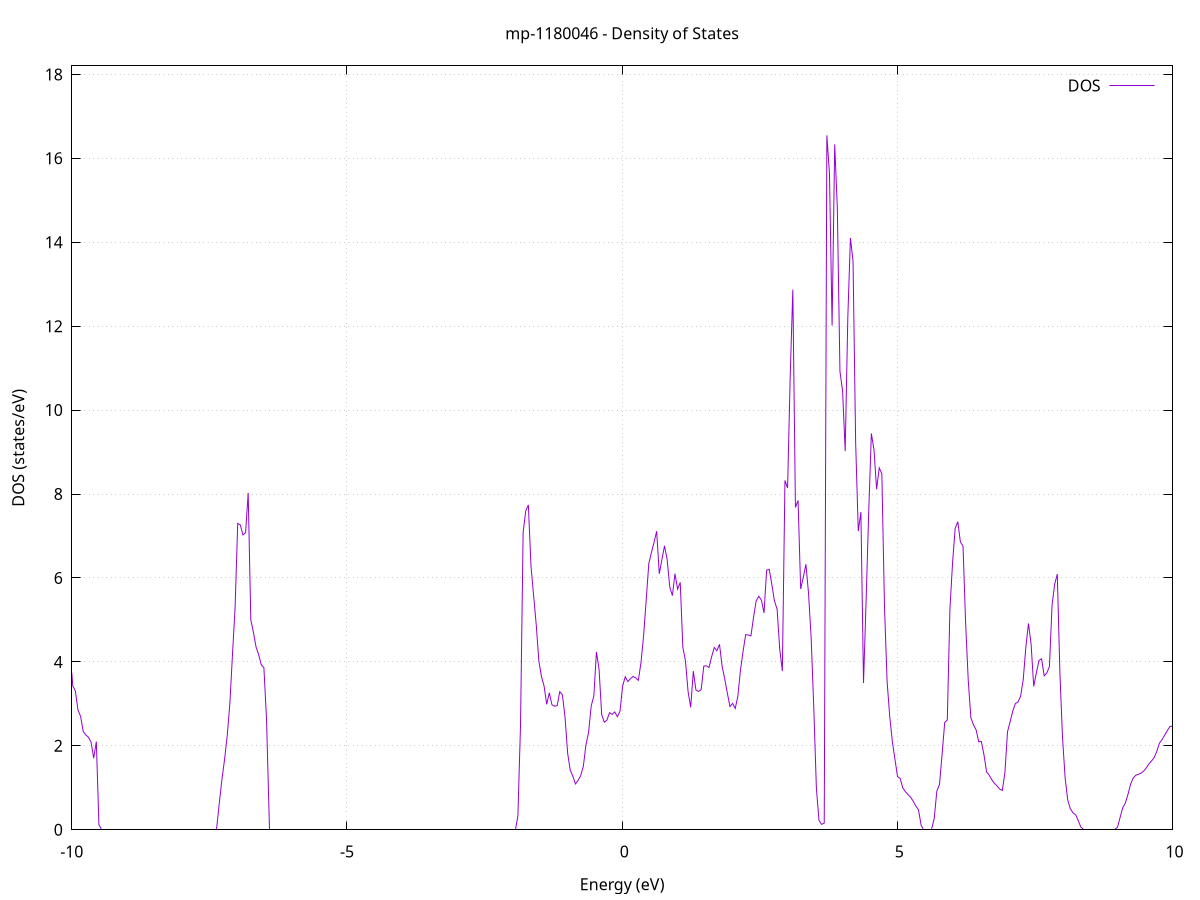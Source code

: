set title 'mp-1180046 - Density of States'
set xlabel 'Energy (eV)'
set ylabel 'DOS (states/eV)'
set grid
set xrange [-10:10]
set yrange [0:18.203]
set xzeroaxis lt -1
set terminal png size 800,600
set output 'mp-1180046_dos_gnuplot.png'
plot '-' using 1:2 with lines title 'DOS'
-63.031100 0.000000
-62.983500 0.000000
-62.935900 0.000000
-62.888400 0.000000
-62.840800 0.000000
-62.793200 0.000000
-62.745600 0.000000
-62.698000 0.000000
-62.650500 0.000000
-62.602900 0.000000
-62.555300 0.000000
-62.507700 0.000000
-62.460200 0.000000
-62.412600 0.000000
-62.365000 0.000000
-62.317400 0.000000
-62.269900 0.000000
-62.222300 0.000000
-62.174700 0.000000
-62.127100 0.000000
-62.079500 0.000000
-62.032000 0.000000
-61.984400 0.000000
-61.936800 0.000000
-61.889200 0.000000
-61.841700 0.000000
-61.794100 0.000000
-61.746500 0.000000
-61.698900 0.000000
-61.651400 0.000000
-61.603800 0.000000
-61.556200 0.000000
-61.508600 0.000000
-61.461000 0.000000
-61.413500 0.000000
-61.365900 0.000000
-61.318300 0.000000
-61.270700 0.000000
-61.223200 0.000000
-61.175600 0.000000
-61.128000 0.000000
-61.080400 0.000000
-61.032800 0.000000
-60.985300 0.000000
-60.937700 0.000000
-60.890100 0.000000
-60.842500 0.000000
-60.795000 0.000000
-60.747400 0.000000
-60.699800 0.000000
-60.652200 0.000000
-60.604700 0.000000
-60.557100 0.000000
-60.509500 0.000000
-60.461900 0.000000
-60.414300 0.000000
-60.366800 0.000000
-60.319200 0.000000
-60.271600 0.000000
-60.224000 0.000000
-60.176500 0.000000
-60.128900 0.000000
-60.081300 0.000000
-60.033700 0.000000
-59.986200 0.000000
-59.938600 0.000000
-59.891000 0.000000
-59.843400 0.000000
-59.795800 0.000000
-59.748300 0.000000
-59.700700 0.000000
-59.653100 0.000000
-59.605500 0.000000
-59.558000 0.000000
-59.510400 0.000000
-59.462800 0.000000
-59.415200 0.000000
-59.367600 0.000000
-59.320100 0.000000
-59.272500 0.000000
-59.224900 0.000000
-59.177300 0.000000
-59.129800 0.000000
-59.082200 0.000000
-59.034600 0.000000
-58.987000 0.000000
-58.939500 0.000000
-58.891900 0.000000
-58.844300 0.000000
-58.796700 0.000000
-58.749100 0.000000
-58.701600 0.000000
-58.654000 0.000000
-58.606400 0.000000
-58.558800 0.000000
-58.511300 0.000000
-58.463700 0.000000
-58.416100 0.000000
-58.368500 0.000000
-58.320900 0.000000
-58.273400 0.000000
-58.225800 0.000000
-58.178200 0.000000
-58.130600 0.000000
-58.083100 0.000000
-58.035500 0.000000
-57.987900 0.000000
-57.940300 0.000000
-57.892800 0.000000
-57.845200 0.000000
-57.797600 0.000000
-57.750000 0.000000
-57.702400 0.000000
-57.654900 0.000000
-57.607300 0.000000
-57.559700 0.000000
-57.512100 0.000000
-57.464600 0.000000
-57.417000 0.000000
-57.369400 0.000000
-57.321800 0.000000
-57.274300 0.000000
-57.226700 0.000000
-57.179100 0.000000
-57.131500 0.000000
-57.083900 0.000000
-57.036400 0.000000
-56.988800 0.000000
-56.941200 0.000000
-56.893600 0.000000
-56.846100 0.000000
-56.798500 0.000000
-56.750900 0.000000
-56.703300 0.000000
-56.655700 0.000000
-56.608200 0.000000
-56.560600 0.000000
-56.513000 0.000000
-56.465400 0.000000
-56.417900 0.000000
-56.370300 0.000000
-56.322700 0.000000
-56.275100 0.000000
-56.227600 0.000000
-56.180000 0.000000
-56.132400 0.000000
-56.084800 0.000000
-56.037200 0.000000
-55.989700 0.000000
-55.942100 0.000000
-55.894500 0.000000
-55.846900 0.000000
-55.799400 0.000000
-55.751800 0.000000
-55.704200 0.000000
-55.656600 0.000000
-55.609000 0.000000
-55.561500 0.000000
-55.513900 0.000000
-55.466300 0.000000
-55.418700 0.000000
-55.371200 0.000000
-55.323600 0.000000
-55.276000 0.000000
-55.228400 0.000000
-55.180900 0.000000
-55.133300 0.000000
-55.085700 0.000000
-55.038100 0.000000
-54.990500 0.000000
-54.943000 0.000000
-54.895400 0.000000
-54.847800 0.000000
-54.800200 0.000000
-54.752700 0.000000
-54.705100 0.000000
-54.657500 0.000000
-54.609900 0.000000
-54.562400 0.000000
-54.514800 0.000000
-54.467200 0.000000
-54.419600 0.000000
-54.372000 0.000000
-54.324500 0.000000
-54.276900 0.000000
-54.229300 0.000000
-54.181700 0.000000
-54.134200 0.000000
-54.086600 0.000000
-54.039000 0.000000
-53.991400 0.000000
-53.943800 0.000000
-53.896300 0.000000
-53.848700 0.000000
-53.801100 0.000000
-53.753500 0.000000
-53.706000 0.000000
-53.658400 0.000000
-53.610800 0.000000
-53.563200 0.000000
-53.515700 0.000000
-53.468100 0.000000
-53.420500 0.000000
-53.372900 0.000000
-53.325300 0.000000
-53.277800 0.000000
-53.230200 0.000000
-53.182600 0.000000
-53.135000 0.000000
-53.087500 0.000000
-53.039900 0.000000
-52.992300 0.000000
-52.944700 0.000000
-52.897200 0.000000
-52.849600 0.000000
-52.802000 0.000000
-52.754400 0.000000
-52.706800 0.000000
-52.659300 0.000000
-52.611700 0.000000
-52.564100 0.000000
-52.516500 0.000000
-52.469000 0.000000
-52.421400 0.000000
-52.373800 0.000000
-52.326200 0.000000
-52.278600 0.000000
-52.231100 0.000000
-52.183500 0.000000
-52.135900 0.000000
-52.088300 0.000000
-52.040800 0.000000
-51.993200 0.000000
-51.945600 0.000000
-51.898000 0.000000
-51.850500 0.000000
-51.802900 0.000000
-51.755300 0.000000
-51.707700 0.000000
-51.660100 0.000000
-51.612600 0.000000
-51.565000 0.000000
-51.517400 0.000000
-51.469800 0.000000
-51.422300 0.000000
-51.374700 0.000000
-51.327100 0.000000
-51.279500 0.000000
-51.231900 0.000000
-51.184400 0.000000
-51.136800 0.000000
-51.089200 0.000000
-51.041600 0.000000
-50.994100 0.000000
-50.946500 0.000000
-50.898900 0.000000
-50.851300 0.000000
-50.803800 0.000000
-50.756200 0.000000
-50.708600 0.000000
-50.661000 0.000000
-50.613400 0.000000
-50.565900 0.000000
-50.518300 0.000000
-50.470700 0.000000
-50.423100 0.000000
-50.375600 0.000000
-50.328000 0.000000
-50.280400 0.000000
-50.232800 0.000000
-50.185300 0.000000
-50.137700 0.000000
-50.090100 0.000000
-50.042500 0.000000
-49.994900 0.000000
-49.947400 0.000000
-49.899800 0.000000
-49.852200 0.000000
-49.804600 0.000000
-49.757100 0.000000
-49.709500 0.000000
-49.661900 0.000000
-49.614300 0.000000
-49.566700 0.000000
-49.519200 0.000000
-49.471600 0.000000
-49.424000 0.000000
-49.376400 0.000000
-49.328900 0.000000
-49.281300 0.000000
-49.233700 0.000000
-49.186100 0.000000
-49.138600 0.000000
-49.091000 0.000000
-49.043400 0.000000
-48.995800 0.000000
-48.948200 0.000000
-48.900700 0.000000
-48.853100 0.000000
-48.805500 0.000000
-48.757900 0.000000
-48.710400 0.000000
-48.662800 0.000000
-48.615200 0.000000
-48.567600 0.000000
-48.520100 0.000000
-48.472500 0.000000
-48.424900 0.000000
-48.377300 0.000000
-48.329700 0.000000
-48.282200 0.000000
-48.234600 0.000000
-48.187000 0.000000
-48.139400 0.000000
-48.091900 0.000000
-48.044300 0.000000
-47.996700 0.000000
-47.949100 0.000000
-47.901500 0.000000
-47.854000 0.000000
-47.806400 0.000000
-47.758800 0.000000
-47.711200 0.000000
-47.663700 0.000000
-47.616100 0.000000
-47.568500 0.000000
-47.520900 0.000000
-47.473400 0.000000
-47.425800 0.000000
-47.378200 0.000000
-47.330600 0.000000
-47.283000 0.000000
-47.235500 0.000000
-47.187900 0.000000
-47.140300 0.000000
-47.092700 0.000000
-47.045200 0.000000
-46.997600 0.000000
-46.950000 0.000000
-46.902400 0.000000
-46.854800 0.000000
-46.807300 0.000000
-46.759700 0.000000
-46.712100 0.000000
-46.664500 0.000000
-46.617000 0.000000
-46.569400 0.000000
-46.521800 0.000000
-46.474200 0.000000
-46.426700 0.000000
-46.379100 0.000000
-46.331500 0.000000
-46.283900 0.000000
-46.236300 0.000000
-46.188800 0.000000
-46.141200 0.000000
-46.093600 0.000000
-46.046000 0.000000
-45.998500 0.000000
-45.950900 0.000000
-45.903300 0.000000
-45.855700 0.000000
-45.808200 0.000000
-45.760600 0.000000
-45.713000 0.000000
-45.665400 0.000000
-45.617800 0.000000
-45.570300 0.000000
-45.522700 0.000000
-45.475100 0.000000
-45.427500 0.000000
-45.380000 0.000000
-45.332400 0.000000
-45.284800 0.000000
-45.237200 0.000000
-45.189600 0.000000
-45.142100 0.000000
-45.094500 0.000000
-45.046900 0.000000
-44.999300 0.000000
-44.951800 0.000000
-44.904200 0.000000
-44.856600 0.000000
-44.809000 0.000000
-44.761500 0.000000
-44.713900 0.000000
-44.666300 0.000000
-44.618700 0.000000
-44.571100 0.000000
-44.523600 0.000000
-44.476000 0.000000
-44.428400 0.000000
-44.380800 0.000000
-44.333300 0.000000
-44.285700 0.000000
-44.238100 0.000000
-44.190500 0.000000
-44.143000 0.000000
-44.095400 0.000000
-44.047800 0.000000
-44.000200 0.000000
-43.952600 0.000000
-43.905100 0.000000
-43.857500 0.000000
-43.809900 0.000000
-43.762300 0.000000
-43.714800 0.000000
-43.667200 0.000000
-43.619600 0.000000
-43.572000 0.000000
-43.524400 0.000000
-43.476900 0.000000
-43.429300 0.000000
-43.381700 0.000000
-43.334100 0.000000
-43.286600 0.000000
-43.239000 0.000000
-43.191400 0.000000
-43.143800 0.000000
-43.096300 0.000000
-43.048700 0.000000
-43.001100 0.000000
-42.953500 0.000000
-42.905900 0.000000
-42.858400 0.000000
-42.810800 0.000000
-42.763200 0.000000
-42.715600 0.000000
-42.668100 0.000000
-42.620500 0.000000
-42.572900 0.000000
-42.525300 0.000000
-42.477700 0.000000
-42.430200 0.000000
-42.382600 0.000000
-42.335000 0.000000
-42.287400 0.000000
-42.239900 0.000000
-42.192300 0.000000
-42.144700 0.000000
-42.097100 0.000000
-42.049600 0.000000
-42.002000 0.000000
-41.954400 0.000000
-41.906800 0.000000
-41.859200 0.000000
-41.811700 0.000000
-41.764100 0.000000
-41.716500 0.000000
-41.668900 0.000000
-41.621400 0.000000
-41.573800 0.000000
-41.526200 0.000000
-41.478600 0.000000
-41.431100 0.000000
-41.383500 0.000000
-41.335900 0.000000
-41.288300 0.000000
-41.240700 0.000000
-41.193200 0.000000
-41.145600 0.000000
-41.098000 0.000000
-41.050400 0.000000
-41.002900 0.000000
-40.955300 0.000000
-40.907700 0.000000
-40.860100 0.000000
-40.812500 0.000000
-40.765000 0.000000
-40.717400 0.000000
-40.669800 0.000000
-40.622200 0.000000
-40.574700 0.000000
-40.527100 0.000000
-40.479500 0.000000
-40.431900 0.000000
-40.384400 0.000000
-40.336800 0.000000
-40.289200 0.000000
-40.241600 0.000000
-40.194000 0.000000
-40.146500 0.000000
-40.098900 0.000000
-40.051300 0.000000
-40.003700 0.000000
-39.956200 0.000000
-39.908600 0.000000
-39.861000 0.000000
-39.813400 0.000000
-39.765900 0.000000
-39.718300 0.000000
-39.670700 0.000000
-39.623100 0.000000
-39.575500 0.000000
-39.528000 0.000000
-39.480400 0.000000
-39.432800 0.000000
-39.385200 0.000000
-39.337700 0.000000
-39.290100 0.000000
-39.242500 0.000000
-39.194900 0.000000
-39.147300 0.000000
-39.099800 0.000000
-39.052200 0.000000
-39.004600 0.000000
-38.957000 0.000000
-38.909500 0.000000
-38.861900 0.000000
-38.814300 0.000000
-38.766700 0.000000
-38.719200 0.000000
-38.671600 0.000000
-38.624000 0.000000
-38.576400 0.000000
-38.528800 0.000000
-38.481300 0.000000
-38.433700 0.000000
-38.386100 0.000000
-38.338500 0.000000
-38.291000 0.000000
-38.243400 0.000000
-38.195800 0.000000
-38.148200 0.000000
-38.100600 0.000000
-38.053100 0.000000
-38.005500 0.000000
-37.957900 0.000000
-37.910300 0.000000
-37.862800 0.000000
-37.815200 0.000000
-37.767600 0.000000
-37.720000 0.000000
-37.672500 0.000000
-37.624900 0.000000
-37.577300 0.000000
-37.529700 0.000000
-37.482100 0.000000
-37.434600 0.000000
-37.387000 0.000000
-37.339400 0.000000
-37.291800 0.000000
-37.244300 0.000000
-37.196700 0.000000
-37.149100 0.000000
-37.101500 0.000000
-37.054000 0.000000
-37.006400 0.000000
-36.958800 0.000000
-36.911200 0.000000
-36.863600 0.000000
-36.816100 0.000000
-36.768500 0.000000
-36.720900 0.000000
-36.673300 0.000000
-36.625800 0.000000
-36.578200 0.000000
-36.530600 0.000000
-36.483000 0.000000
-36.435400 0.000000
-36.387900 0.000000
-36.340300 0.000000
-36.292700 0.000000
-36.245100 0.000000
-36.197600 0.000000
-36.150000 0.000000
-36.102400 0.000000
-36.054800 0.000000
-36.007300 0.000000
-35.959700 0.000000
-35.912100 0.000000
-35.864500 0.000000
-35.816900 0.000000
-35.769400 0.000000
-35.721800 0.000000
-35.674200 0.000000
-35.626600 0.000000
-35.579100 0.000000
-35.531500 0.000000
-35.483900 0.000000
-35.436300 0.000000
-35.388700 0.000000
-35.341200 0.000000
-35.293600 0.000000
-35.246000 0.000000
-35.198400 0.000000
-35.150900 0.000000
-35.103300 0.000000
-35.055700 0.000000
-35.008100 0.000000
-34.960600 0.000000
-34.913000 0.000000
-34.865400 0.000000
-34.817800 0.000000
-34.770200 0.000000
-34.722700 0.000000
-34.675100 0.000000
-34.627500 0.000000
-34.579900 0.000000
-34.532400 0.000000
-34.484800 0.000000
-34.437200 0.000000
-34.389600 0.000000
-34.342100 0.000000
-34.294500 0.000000
-34.246900 0.000000
-34.199300 0.000000
-34.151700 0.000000
-34.104200 0.000000
-34.056600 0.000000
-34.009000 0.000000
-33.961400 0.000000
-33.913900 0.000000
-33.866300 0.000000
-33.818700 0.000000
-33.771100 0.000000
-33.723500 0.000000
-33.676000 0.000000
-33.628400 0.000000
-33.580800 0.000000
-33.533200 0.000000
-33.485700 0.000000
-33.438100 0.000000
-33.390500 0.000000
-33.342900 0.000000
-33.295400 0.000000
-33.247800 0.000000
-33.200200 0.000000
-33.152600 0.000000
-33.105000 0.000000
-33.057500 0.000000
-33.009900 0.000000
-32.962300 0.000000
-32.914700 0.000000
-32.867200 0.000000
-32.819600 0.000000
-32.772000 0.000000
-32.724400 0.000000
-32.676900 0.000000
-32.629300 0.000000
-32.581700 0.000000
-32.534100 0.000000
-32.486500 0.000000
-32.439000 0.000000
-32.391400 0.000000
-32.343800 0.000000
-32.296200 0.000000
-32.248700 0.000000
-32.201100 0.000000
-32.153500 0.000000
-32.105900 0.000000
-32.058300 0.000000
-32.010800 0.000000
-31.963200 0.000000
-31.915600 0.000000
-31.868000 0.000000
-31.820500 0.000000
-31.772900 0.000000
-31.725300 0.000000
-31.677700 0.000000
-31.630200 0.000000
-31.582600 0.000000
-31.535000 0.000000
-31.487400 0.000000
-31.439800 0.000000
-31.392300 0.000000
-31.344700 0.000000
-31.297100 0.000000
-31.249500 0.000000
-31.202000 0.000000
-31.154400 0.000000
-31.106800 0.000000
-31.059200 0.000000
-31.011600 0.000000
-30.964100 0.000000
-30.916500 0.000000
-30.868900 0.000000
-30.821300 0.000000
-30.773800 0.000000
-30.726200 0.000000
-30.678600 0.000000
-30.631000 0.000000
-30.583500 0.000000
-30.535900 0.000000
-30.488300 0.000000
-30.440700 0.000000
-30.393100 0.000000
-30.345600 0.000000
-30.298000 0.000000
-30.250400 0.000000
-30.202800 0.000000
-30.155300 0.000000
-30.107700 0.000000
-30.060100 0.000000
-30.012500 0.000000
-29.965000 0.000000
-29.917400 0.000000
-29.869800 0.000000
-29.822200 0.000000
-29.774600 0.000000
-29.727100 0.000000
-29.679500 0.000000
-29.631900 0.000000
-29.584300 0.000000
-29.536800 0.000000
-29.489200 0.000000
-29.441600 0.000000
-29.394000 0.000000
-29.346400 0.000000
-29.298900 0.000000
-29.251300 0.000000
-29.203700 0.000000
-29.156100 0.000000
-29.108600 0.000000
-29.061000 0.000000
-29.013400 0.000000
-28.965800 0.000000
-28.918300 0.000000
-28.870700 0.000000
-28.823100 0.000000
-28.775500 0.000000
-28.727900 0.000000
-28.680400 0.000000
-28.632800 0.000000
-28.585200 0.000000
-28.537600 0.000000
-28.490100 0.000000
-28.442500 0.000000
-28.394900 0.000000
-28.347300 0.000000
-28.299800 0.000000
-28.252200 0.000000
-28.204600 0.000000
-28.157000 0.000000
-28.109400 0.000000
-28.061900 0.000000
-28.014300 0.000000
-27.966700 0.000000
-27.919100 0.000000
-27.871600 0.000000
-27.824000 0.000000
-27.776400 0.000000
-27.728800 0.000000
-27.681200 0.000000
-27.633700 0.000000
-27.586100 0.000000
-27.538500 0.000000
-27.490900 0.000000
-27.443400 0.000000
-27.395800 0.000000
-27.348200 0.000000
-27.300600 0.000000
-27.253100 0.000000
-27.205500 0.000000
-27.157900 0.000000
-27.110300 0.000000
-27.062700 0.000000
-27.015200 0.000000
-26.967600 0.000000
-26.920000 0.000000
-26.872400 0.000000
-26.824900 0.000000
-26.777300 0.000000
-26.729700 0.000000
-26.682100 0.000000
-26.634500 0.000000
-26.587000 0.000000
-26.539400 0.000000
-26.491800 0.000000
-26.444200 0.000000
-26.396700 0.000000
-26.349100 0.000000
-26.301500 0.000000
-26.253900 0.000000
-26.206400 0.000000
-26.158800 0.000000
-26.111200 0.000000
-26.063600 0.000000
-26.016000 0.000000
-25.968500 0.000000
-25.920900 0.000000
-25.873300 0.000000
-25.825700 0.000000
-25.778200 0.000000
-25.730600 0.000000
-25.683000 0.000000
-25.635400 0.000000
-25.587900 0.000000
-25.540300 0.000000
-25.492700 0.000000
-25.445100 0.000000
-25.397500 0.000000
-25.350000 0.000000
-25.302400 0.000000
-25.254800 0.000000
-25.207200 0.000000
-25.159700 0.000000
-25.112100 0.000000
-25.064500 0.000000
-25.016900 0.000000
-24.969300 0.000000
-24.921800 0.000000
-24.874200 0.000000
-24.826600 0.000000
-24.779000 0.000000
-24.731500 0.000000
-24.683900 0.000000
-24.636300 0.000000
-24.588700 0.000000
-24.541200 0.000000
-24.493600 0.000000
-24.446000 0.000000
-24.398400 0.000000
-24.350800 0.000000
-24.303300 0.000000
-24.255700 0.000000
-24.208100 0.000000
-24.160500 0.000000
-24.113000 0.000000
-24.065400 0.000000
-24.017800 0.000000
-23.970200 0.000000
-23.922700 0.000000
-23.875100 0.000000
-23.827500 0.000000
-23.779900 0.000000
-23.732300 0.000000
-23.684800 0.000000
-23.637200 0.000000
-23.589600 0.000000
-23.542000 0.000000
-23.494500 0.000000
-23.446900 0.000000
-23.399300 0.000000
-23.351700 0.000000
-23.304100 0.000000
-23.256600 0.000000
-23.209000 0.000000
-23.161400 0.000000
-23.113800 0.000000
-23.066300 0.000000
-23.018700 0.000000
-22.971100 0.000000
-22.923500 0.000000
-22.876000 0.000000
-22.828400 0.000000
-22.780800 0.000000
-22.733200 0.000000
-22.685600 0.000000
-22.638100 0.000000
-22.590500 0.000000
-22.542900 0.000000
-22.495300 0.000000
-22.447800 0.000000
-22.400200 0.000000
-22.352600 0.000000
-22.305000 0.000000
-22.257400 0.000000
-22.209900 0.000000
-22.162300 0.000000
-22.114700 0.000000
-22.067100 0.000000
-22.019600 0.000000
-21.972000 0.000000
-21.924400 0.000000
-21.876800 0.000000
-21.829300 0.000000
-21.781700 0.000000
-21.734100 0.000000
-21.686500 0.000000
-21.638900 0.000000
-21.591400 0.000000
-21.543800 0.000000
-21.496200 0.000000
-21.448600 0.000000
-21.401100 0.000000
-21.353500 0.000000
-21.305900 0.000000
-21.258300 0.000000
-21.210800 0.000000
-21.163200 0.000000
-21.115600 0.000000
-21.068000 0.000000
-21.020400 0.000000
-20.972900 0.000000
-20.925300 0.000000
-20.877700 0.000000
-20.830100 0.000000
-20.782600 0.000000
-20.735000 0.000000
-20.687400 0.000000
-20.639800 0.000000
-20.592200 0.000000
-20.544700 0.000000
-20.497100 0.000000
-20.449500 0.000000
-20.401900 0.000000
-20.354400 0.000000
-20.306800 0.000000
-20.259200 0.000000
-20.211600 0.000000
-20.164100 0.000000
-20.116500 0.000000
-20.068900 0.000000
-20.021300 0.000000
-19.973700 0.000000
-19.926200 0.000000
-19.878600 0.000000
-19.831000 0.000000
-19.783400 0.000000
-19.735900 0.000000
-19.688300 0.000000
-19.640700 0.000000
-19.593100 0.000000
-19.545600 0.000000
-19.498000 0.000000
-19.450400 0.000000
-19.402800 0.000000
-19.355200 0.000000
-19.307700 0.000000
-19.260100 0.000000
-19.212500 0.000000
-19.164900 0.000000
-19.117400 0.000000
-19.069800 0.000000
-19.022200 0.000000
-18.974600 0.000000
-18.927000 0.000000
-18.879500 0.000000
-18.831900 0.000000
-18.784300 0.000000
-18.736700 0.000000
-18.689200 0.000000
-18.641600 0.000000
-18.594000 0.000000
-18.546400 0.000000
-18.498900 0.000000
-18.451300 0.000000
-18.403700 0.000000
-18.356100 0.000000
-18.308500 0.000000
-18.261000 0.000000
-18.213400 0.000000
-18.165800 0.000000
-18.118200 0.000000
-18.070700 0.000000
-18.023100 0.000000
-17.975500 0.000000
-17.927900 0.000000
-17.880300 0.000000
-17.832800 0.000000
-17.785200 0.000000
-17.737600 0.000000
-17.690000 0.000000
-17.642500 0.000000
-17.594900 0.000000
-17.547300 0.000000
-17.499700 0.000000
-17.452200 0.000000
-17.404600 0.000000
-17.357000 0.000000
-17.309400 0.000000
-17.261800 0.000000
-17.214300 0.000000
-17.166700 0.000000
-17.119100 0.000000
-17.071500 0.000000
-17.024000 0.000000
-16.976400 0.000000
-16.928800 0.000000
-16.881200 0.000000
-16.833700 0.000000
-16.786100 0.000000
-16.738500 0.000000
-16.690900 0.000000
-16.643300 0.000000
-16.595800 0.000000
-16.548200 0.000000
-16.500600 0.000000
-16.453000 0.000000
-16.405500 0.000000
-16.357900 0.000000
-16.310300 0.000000
-16.262700 0.000000
-16.215100 0.000000
-16.167600 0.000000
-16.120000 0.000000
-16.072400 0.000000
-16.024800 0.000000
-15.977300 0.000000
-15.929700 0.000000
-15.882100 0.000000
-15.834500 0.000000
-15.787000 0.000000
-15.739400 0.000000
-15.691800 0.000000
-15.644200 0.000000
-15.596600 0.000000
-15.549100 0.000000
-15.501500 0.000000
-15.453900 0.000000
-15.406300 0.000000
-15.358800 0.000000
-15.311200 0.000000
-15.263600 0.000000
-15.216000 0.000000
-15.168400 0.000000
-15.120900 0.000000
-15.073300 0.000000
-15.025700 0.000000
-14.978100 0.000000
-14.930600 0.000000
-14.883000 0.000000
-14.835400 0.000000
-14.787800 0.000000
-14.740300 0.000000
-14.692700 0.000000
-14.645100 0.000000
-14.597500 0.000000
-14.549900 0.000000
-14.502400 0.000000
-14.454800 0.000000
-14.407200 0.000000
-14.359600 0.000000
-14.312100 0.000000
-14.264500 0.000000
-14.216900 0.000000
-14.169300 0.000000
-14.121800 0.000000
-14.074200 0.000000
-14.026600 0.000000
-13.979000 0.000000
-13.931400 0.000000
-13.883900 0.000000
-13.836300 0.000000
-13.788700 0.000000
-13.741100 0.000000
-13.693600 0.000000
-13.646000 0.000000
-13.598400 0.000000
-13.550800 0.000000
-13.503200 0.000000
-13.455700 0.000000
-13.408100 0.000000
-13.360500 0.000000
-13.312900 0.000000
-13.265400 0.000000
-13.217800 0.000000
-13.170200 0.000000
-13.122600 0.000000
-13.075100 0.000000
-13.027500 0.000000
-12.979900 0.000000
-12.932300 0.000000
-12.884700 0.000000
-12.837200 0.000000
-12.789600 0.000000
-12.742000 0.000000
-12.694400 0.000000
-12.646900 0.000000
-12.599300 0.000000
-12.551700 0.000000
-12.504100 0.000000
-12.456600 0.000000
-12.409000 0.000000
-12.361400 0.000000
-12.313800 0.000000
-12.266200 0.000000
-12.218700 0.000000
-12.171100 0.000000
-12.123500 0.000000
-12.075900 0.000000
-12.028400 0.000000
-11.980800 0.000000
-11.933200 0.000000
-11.885600 0.000000
-11.838000 0.000000
-11.790500 0.000000
-11.742900 0.000000
-11.695300 0.000000
-11.647700 0.000000
-11.600200 0.000000
-11.552600 0.000000
-11.505000 0.000000
-11.457400 0.000000
-11.409900 0.000000
-11.362300 0.000000
-11.314700 0.000000
-11.267100 0.000000
-11.219500 0.000000
-11.172000 0.000000
-11.124400 0.000100
-11.076800 0.445100
-11.029200 0.666600
-10.981700 0.906700
-10.934100 1.149500
-10.886500 1.358500
-10.838900 1.660100
-10.791300 2.129800
-10.743800 2.119400
-10.696200 2.209200
-10.648600 2.201300
-10.601000 2.287400
-10.553500 2.383800
-10.505900 2.665500
-10.458300 2.834000
-10.410700 3.054800
-10.363200 3.108500
-10.315600 3.014600
-10.268000 2.488500
-10.220400 2.613800
-10.172800 3.101000
-10.125300 4.058100
-10.077700 6.861900
-10.030100 4.278700
-9.982500 3.432200
-9.935000 3.304800
-9.887400 2.852900
-9.839800 2.701800
-9.792200 2.341400
-9.744700 2.257600
-9.697100 2.206000
-9.649500 2.086700
-9.601900 1.706600
-9.554300 2.101600
-9.506800 0.120000
-9.459200 0.000000
-9.411600 0.000000
-9.364000 0.000000
-9.316500 0.000000
-9.268900 0.000000
-9.221300 0.000000
-9.173700 0.000000
-9.126100 0.000000
-9.078600 0.000000
-9.031000 0.000000
-8.983400 0.000000
-8.935800 0.000000
-8.888300 0.000000
-8.840700 0.000000
-8.793100 0.000000
-8.745500 0.000000
-8.698000 0.000000
-8.650400 0.000000
-8.602800 0.000000
-8.555200 0.000000
-8.507600 0.000000
-8.460100 0.000000
-8.412500 0.000000
-8.364900 0.000000
-8.317300 0.000000
-8.269800 0.000000
-8.222200 0.000000
-8.174600 0.000000
-8.127000 0.000000
-8.079500 0.000000
-8.031900 0.000000
-7.984300 0.000000
-7.936700 0.000000
-7.889100 0.000000
-7.841600 0.000000
-7.794000 0.000000
-7.746400 0.000000
-7.698800 0.000000
-7.651300 0.000000
-7.603700 0.000000
-7.556100 0.000000
-7.508500 0.000000
-7.460900 0.000000
-7.413400 0.000000
-7.365800 0.000000
-7.318200 0.658000
-7.270600 1.213900
-7.223100 1.684300
-7.175500 2.242100
-7.127900 3.008100
-7.080300 4.175600
-7.032800 5.292200
-6.985200 7.300700
-6.937600 7.263200
-6.890000 7.026600
-6.842400 7.077900
-6.794900 8.026500
-6.747300 5.000400
-6.699700 4.704000
-6.652100 4.356500
-6.604600 4.174000
-6.557000 3.929500
-6.509400 3.863700
-6.461800 2.636200
-6.414200 0.000000
-6.366700 0.000000
-6.319100 0.000000
-6.271500 0.000000
-6.223900 0.000000
-6.176400 0.000000
-6.128800 0.000000
-6.081200 0.000000
-6.033600 0.000000
-5.986100 0.000000
-5.938500 0.000000
-5.890900 0.000000
-5.843300 0.000000
-5.795700 0.000000
-5.748200 0.000000
-5.700600 0.000000
-5.653000 0.000000
-5.605400 0.000000
-5.557900 0.000000
-5.510300 0.000000
-5.462700 0.000000
-5.415100 0.000000
-5.367600 0.000000
-5.320000 0.000000
-5.272400 0.000000
-5.224800 0.000000
-5.177200 0.000000
-5.129700 0.000000
-5.082100 0.000000
-5.034500 0.000000
-4.986900 0.000000
-4.939400 0.000000
-4.891800 0.000000
-4.844200 0.000000
-4.796600 0.000000
-4.749000 0.000000
-4.701500 0.000000
-4.653900 0.000000
-4.606300 0.000000
-4.558700 0.000000
-4.511200 0.000000
-4.463600 0.000000
-4.416000 0.000000
-4.368400 0.000000
-4.320900 0.000000
-4.273300 0.000000
-4.225700 0.000000
-4.178100 0.000000
-4.130500 0.000000
-4.083000 0.000000
-4.035400 0.000000
-3.987800 0.000000
-3.940200 0.000000
-3.892700 0.000000
-3.845100 0.000000
-3.797500 0.000000
-3.749900 0.000000
-3.702400 0.000000
-3.654800 0.000000
-3.607200 0.000000
-3.559600 0.000000
-3.512000 0.000000
-3.464500 0.000000
-3.416900 0.000000
-3.369300 0.000000
-3.321700 0.000000
-3.274200 0.000000
-3.226600 0.000000
-3.179000 0.000000
-3.131400 0.000000
-3.083800 0.000000
-3.036300 0.000000
-2.988700 0.000000
-2.941100 0.000000
-2.893500 0.000000
-2.846000 0.000000
-2.798400 0.000000
-2.750800 0.000000
-2.703200 0.000000
-2.655700 0.000000
-2.608100 0.000000
-2.560500 0.000000
-2.512900 0.000000
-2.465300 0.000000
-2.417800 0.000000
-2.370200 0.000000
-2.322600 0.000000
-2.275000 0.000000
-2.227500 0.000000
-2.179900 0.000000
-2.132300 0.000000
-2.084700 0.000000
-2.037100 0.000000
-1.989600 0.000000
-1.942000 0.000000
-1.894400 0.327800
-1.846800 2.481100
-1.799300 7.086500
-1.751700 7.596200
-1.704100 7.740300
-1.656500 6.288500
-1.609000 5.587300
-1.561400 4.892100
-1.513800 4.030600
-1.466200 3.650200
-1.418600 3.427500
-1.371100 2.990800
-1.323500 3.264800
-1.275900 2.978600
-1.228300 2.946400
-1.180800 2.955900
-1.133200 3.292800
-1.085600 3.216900
-1.038000 2.687200
-0.990500 1.827900
-0.942900 1.416500
-0.895300 1.274200
-0.847700 1.092000
-0.800100 1.178300
-0.752600 1.292700
-0.705000 1.515000
-0.657400 2.028500
-0.609800 2.320100
-0.562300 2.949900
-0.514700 3.186300
-0.467100 4.237600
-0.419500 3.825900
-0.371900 2.747100
-0.324400 2.563000
-0.276800 2.612300
-0.229200 2.790600
-0.181600 2.750200
-0.134100 2.807600
-0.086500 2.694100
-0.038900 2.824600
0.008700 3.424000
0.056200 3.646800
0.103800 3.531400
0.151400 3.600300
0.199000 3.654100
0.246600 3.618400
0.294100 3.559800
0.341700 3.978200
0.389300 4.615700
0.436900 5.474000
0.484400 6.342500
0.532000 6.609300
0.579600 6.848100
0.627200 7.114600
0.674700 6.099600
0.722300 6.437800
0.769900 6.767400
0.817500 6.440600
0.865100 5.786300
0.912600 5.579000
0.960200 6.102500
1.007800 5.734400
1.055400 5.895300
1.102900 4.349900
1.150500 4.026600
1.198100 3.291800
1.245700 2.917600
1.293300 3.780400
1.340800 3.330300
1.388400 3.297100
1.436000 3.342200
1.483600 3.899500
1.531100 3.908100
1.578700 3.867100
1.626300 4.124900
1.673900 4.343200
1.721400 4.265900
1.769000 4.418600
1.816600 3.891600
1.864200 3.592400
1.911800 3.254900
1.959300 2.934200
2.006900 3.012800
2.054500 2.890300
2.102100 3.184000
2.149600 3.799700
2.197200 4.252400
2.244800 4.651400
2.292400 4.641100
2.340000 4.620500
2.387500 5.061700
2.435100 5.455700
2.482700 5.563600
2.530300 5.473100
2.577800 5.166900
2.625400 6.187500
2.673000 6.205600
2.720600 5.839000
2.768100 5.447600
2.815700 5.257800
2.863300 4.304800
2.910900 3.782800
2.958500 8.324600
3.006000 8.144100
3.053600 10.808900
3.101200 12.868400
3.148800 7.681800
3.196300 7.846800
3.243900 5.738500
3.291500 6.011300
3.339100 6.328000
3.386600 5.637100
3.434200 4.575000
3.481800 2.911500
3.529400 0.989000
3.577000 0.223500
3.624500 0.127800
3.672100 0.160100
3.719700 16.548000
3.767300 15.630700
3.814800 12.013600
3.862400 16.331100
3.910000 14.821400
3.957600 10.922900
4.005200 10.462500
4.052700 9.024100
4.100300 12.199100
4.147900 14.102200
4.195500 13.541600
4.243000 9.215800
4.290600 7.116700
4.338200 7.568200
4.385800 3.497200
4.433300 5.481900
4.480900 7.598300
4.528500 9.443700
4.576100 9.054200
4.623700 8.114100
4.671200 8.623600
4.718800 8.483600
4.766400 5.337200
4.814000 3.540500
4.861500 2.705200
4.909100 2.104700
4.956700 1.679600
5.004300 1.265900
5.051900 1.221700
5.099400 0.996400
5.147000 0.907400
5.194600 0.837200
5.242200 0.775200
5.289700 0.679000
5.337300 0.565200
5.384900 0.475100
5.432500 0.107200
5.480000 0.000000
5.527600 0.000000
5.575200 0.000000
5.622800 0.000000
5.670400 0.267400
5.717900 0.920400
5.765500 1.076400
5.813100 1.787000
5.860700 2.555700
5.908200 2.619100
5.955800 5.256800
6.003400 6.353800
6.051000 7.182700
6.098500 7.341500
6.146100 6.860100
6.193700 6.758000
6.241300 4.917400
6.288900 3.553800
6.336400 2.666900
6.384000 2.499100
6.431600 2.380800
6.479200 2.096000
6.526700 2.103800
6.574300 1.787100
6.621900 1.377400
6.669500 1.300600
6.717100 1.192800
6.764600 1.106400
6.812200 1.046100
6.859800 0.968900
6.907400 0.936800
6.954900 1.360900
7.002500 2.338500
7.050100 2.575600
7.097700 2.829000
7.145200 3.008000
7.192800 3.042900
7.240400 3.182000
7.288000 3.582900
7.335600 4.357800
7.383100 4.915600
7.430700 4.422200
7.478300 3.418600
7.525900 3.735800
7.573400 4.034600
7.621000 4.073800
7.668600 3.668700
7.716200 3.737200
7.763700 3.888400
7.811300 5.350200
7.858900 5.852400
7.906500 6.092700
7.954100 3.741000
8.001600 2.196100
8.049200 1.235900
8.096800 0.707000
8.144400 0.500600
8.191900 0.402700
8.239500 0.360300
8.287100 0.218500
8.334700 0.066200
8.382300 0.000000
8.429800 0.000000
8.477400 0.000000
8.525000 0.000000
8.572600 0.000000
8.620100 0.000000
8.667700 0.000000
8.715300 0.000000
8.762900 0.000000
8.810400 0.000000
8.858000 0.000000
8.905600 0.000000
8.953200 0.000000
9.000800 0.059500
9.048300 0.296600
9.095900 0.523300
9.143500 0.637800
9.191100 0.844400
9.238600 1.085700
9.286200 1.233900
9.333800 1.299800
9.381400 1.321700
9.429000 1.349200
9.476500 1.398100
9.524100 1.474300
9.571700 1.570000
9.619300 1.639400
9.666800 1.719500
9.714400 1.865500
9.762000 2.063300
9.809600 2.145500
9.857100 2.254300
9.904700 2.362300
9.952300 2.459200
9.999900 2.472600
10.047500 2.523100
10.095000 2.663700
10.142600 3.442900
10.190200 3.190900
10.237800 3.266700
10.285300 3.221800
10.332900 2.990600
10.380500 2.940400
10.428100 2.490600
10.475600 2.452200
10.523200 2.521900
10.570800 2.754800
10.618400 3.074900
10.666000 2.554600
10.713500 2.428100
10.761100 2.342400
10.808700 2.315900
10.856300 2.275700
10.903800 2.114800
10.951400 2.026400
10.999000 2.223000
11.046600 2.428400
11.094200 2.634400
11.141700 2.639100
11.189300 2.752100
11.236900 2.825700
11.284500 2.837700
11.332000 3.047400
11.379600 3.070400
11.427200 2.876000
11.474800 2.663200
11.522300 2.611100
11.569900 2.600400
11.617500 2.762700
11.665100 2.951400
11.712700 3.125300
11.760200 3.143400
11.807800 3.065700
11.855400 3.106800
11.903000 3.438400
11.950500 2.952300
11.998100 2.921700
12.045700 2.804500
12.093300 2.828100
12.140800 2.234600
12.188400 2.054100
12.236000 1.677600
12.283600 1.388700
12.331200 1.699900
12.378700 2.314600
12.426300 3.124900
12.473900 3.863100
12.521500 3.630400
12.569000 3.879000
12.616600 4.104200
12.664200 3.827500
12.711800 3.816100
12.759400 3.938600
12.806900 4.312700
12.854500 4.078600
12.902100 3.987400
12.949700 4.195200
12.997200 4.320300
13.044800 4.768700
13.092400 4.821400
13.140000 4.215400
13.187500 3.979400
13.235100 3.682600
13.282700 3.561800
13.330300 3.942900
13.377900 3.800800
13.425400 3.716200
13.473000 3.554200
13.520600 3.475100
13.568200 3.505000
13.615700 3.935100
13.663300 4.314300
13.710900 4.320600
13.758500 4.349400
13.806100 4.989600
13.853600 4.947800
13.901200 4.718000
13.948800 4.084400
13.996400 3.653100
14.043900 3.362000
14.091500 3.089600
14.139100 3.049700
14.186700 3.137500
14.234200 3.019600
14.281800 3.147100
14.329400 3.261300
14.377000 3.633200
14.424600 3.891800
14.472100 4.207700
14.519700 4.406800
14.567300 4.472300
14.614900 4.112900
14.662400 3.688600
14.710000 3.695600
14.757600 3.939800
14.805200 4.202500
14.852700 4.554800
14.900300 4.356500
14.947900 4.215900
14.995500 4.130300
15.043100 4.118200
15.090600 4.191000
15.138200 4.173000
15.185800 4.436500
15.233400 4.591300
15.280900 4.252900
15.328500 3.726100
15.376100 3.404800
15.423700 3.317100
15.471300 3.341300
15.518800 3.419600
15.566400 3.685700
15.614000 3.903000
15.661600 4.009700
15.709100 3.382400
15.756700 3.092100
15.804300 3.031800
15.851900 3.189500
15.899400 3.449100
15.947000 3.684900
15.994600 3.805600
16.042200 3.778400
16.089800 3.827600
16.137300 3.995000
16.184900 3.997000
16.232500 3.862000
16.280100 3.570200
16.327600 3.607100
16.375200 3.685400
16.422800 3.562200
16.470400 3.836000
16.517900 4.187100
16.565500 3.362100
16.613100 3.328700
16.660700 3.754400
16.708300 3.873100
16.755800 4.146100
16.803400 4.423400
16.851000 4.415900
16.898600 4.039700
16.946100 3.807900
16.993700 3.731400
17.041300 3.517300
17.088900 3.430200
17.136500 3.411600
17.184000 3.376100
17.231600 3.323400
17.279200 3.177800
17.326800 3.052300
17.374300 3.161500
17.421900 3.396000
17.469500 3.726900
17.517100 3.811100
17.564600 3.418800
17.612200 3.271100
17.659800 3.082400
17.707400 2.833300
17.755000 2.882800
17.802500 3.178200
17.850100 3.542000
17.897700 3.718100
17.945300 3.690400
17.992800 3.741000
18.040400 3.965500
18.088000 3.780200
18.135600 3.808600
18.183200 3.981700
18.230700 3.658300
18.278300 3.468300
18.325900 3.475100
18.373500 3.728400
18.421000 4.031100
18.468600 4.113500
18.516200 3.980600
18.563800 3.737100
18.611300 4.166500
18.658900 4.405800
18.706500 4.301100
18.754100 4.136200
18.801700 4.010000
18.849200 3.722500
18.896800 3.369100
18.944400 3.359500
18.992000 3.460400
19.039500 3.590100
19.087100 3.401900
19.134700 3.477100
19.182300 3.766500
19.229800 3.770000
19.277400 3.713200
19.325000 3.593300
19.372600 3.203400
19.420200 3.194300
19.467700 3.338200
19.515300 3.565600
19.562900 3.975200
19.610500 4.351700
19.658000 4.436100
19.705600 4.145900
19.753200 3.934500
19.800800 3.594700
19.848400 3.400900
19.895900 3.819300
19.943500 4.337100
19.991100 4.323500
20.038700 4.218200
20.086200 4.399100
20.133800 4.898100
20.181400 4.586000
20.229000 4.011700
20.276500 3.670700
20.324100 3.504900
20.371700 3.804000
20.419300 4.039600
20.466900 4.520400
20.514400 4.530900
20.562000 4.330000
20.609600 4.033900
20.657200 3.871000
20.704700 3.559300
20.752300 3.385700
20.799900 3.737000
20.847500 3.924400
20.895000 3.846500
20.942600 3.879500
20.990200 4.026100
21.037800 4.269400
21.085400 4.773300
21.132900 4.466900
21.180500 4.010500
21.228100 3.777400
21.275700 3.856200
21.323200 3.856800
21.370800 3.972700
21.418400 4.262100
21.466000 4.354000
21.513600 4.190000
21.561100 4.139700
21.608700 4.059500
21.656300 3.810700
21.703900 3.752900
21.751400 3.542700
21.799000 3.531400
21.846600 3.367600
21.894200 3.466500
21.941700 3.611400
21.989300 3.652100
22.036900 3.685300
22.084500 3.964600
22.132100 3.761700
22.179600 3.950700
22.227200 4.161100
22.274800 3.977700
22.322400 3.958400
22.369900 4.007100
22.417500 3.935400
22.465100 3.864600
22.512700 3.590600
22.560300 3.414800
22.607800 3.230100
22.655400 2.968100
22.703000 3.165600
22.750600 3.554900
22.798100 3.717100
22.845700 4.060800
22.893300 4.448100
22.940900 4.661900
22.988400 4.615600
23.036000 4.144100
23.083600 4.038100
23.131200 3.931900
23.178800 4.116800
23.226300 4.133800
23.273900 4.089500
23.321500 4.169800
23.369100 4.043900
23.416600 4.008200
23.464200 4.083000
23.511800 3.876100
23.559400 3.762300
23.606900 3.747400
23.654500 3.737900
23.702100 3.665200
23.749700 3.661700
23.797300 3.685700
23.844800 3.615400
23.892400 3.664500
23.940000 3.799900
23.987600 3.798900
24.035100 3.847300
24.082700 3.647500
24.130300 3.519700
24.177900 3.957400
24.225500 4.102700
24.273000 4.119900
24.320600 3.957100
24.368200 3.977200
24.415800 3.771700
24.463300 3.462200
24.510900 3.294300
24.558500 3.112300
24.606100 3.366700
24.653600 3.611400
24.701200 3.970300
24.748800 4.221100
24.796400 4.379900
24.844000 4.188700
24.891500 4.154900
24.939100 4.201200
24.986700 4.122400
25.034300 4.150900
25.081800 4.016900
25.129400 4.064900
25.177000 4.420600
25.224600 4.786400
25.272200 4.939600
25.319700 4.853500
25.367300 4.877200
25.414900 4.689200
25.462500 4.636200
25.510000 4.567800
25.557600 4.392500
25.605200 4.314700
25.652800 4.678700
25.700300 4.509300
25.747900 4.333700
25.795500 4.333500
25.843100 4.600400
25.890700 4.744100
25.938200 4.701400
25.985800 4.624700
26.033400 4.154300
26.081000 4.105300
26.128500 4.102300
26.176100 3.989400
26.223700 4.037500
26.271300 4.208800
26.318800 4.104200
26.366400 3.603000
26.414000 3.255700
26.461600 2.918700
26.509200 2.699000
26.556700 2.640500
26.604300 2.451800
26.651900 2.209900
26.699500 2.012000
26.747000 1.890400
26.794600 1.775900
26.842200 1.621000
26.889800 1.434500
26.937400 1.323500
26.984900 1.247800
27.032500 1.065900
27.080100 0.968200
27.127700 0.921600
27.175200 0.871600
27.222800 0.781500
27.270400 0.686300
27.318000 0.595200
27.365500 0.481600
27.413100 0.295000
27.460700 0.193200
27.508300 0.140000
27.555900 0.111000
27.603400 0.086000
27.651000 0.074400
27.698600 0.115200
27.746200 0.056900
27.793700 0.003100
27.841300 0.000000
27.888900 0.000000
27.936500 0.000000
27.984000 0.000000
28.031600 0.000000
28.079200 0.000000
28.126800 0.000000
28.174400 0.000000
28.221900 0.000000
28.269500 0.000000
28.317100 0.000000
28.364700 0.000000
28.412200 0.000000
28.459800 0.000000
28.507400 0.000000
28.555000 0.000000
28.602600 0.000000
28.650100 0.000000
28.697700 0.000000
28.745300 0.000000
28.792900 0.000000
28.840400 0.000000
28.888000 0.000000
28.935600 0.000000
28.983200 0.000000
29.030700 0.000000
29.078300 0.000000
29.125900 0.000000
29.173500 0.000000
29.221100 0.000000
29.268600 0.000000
29.316200 0.000000
29.363800 0.000000
29.411400 0.000000
29.458900 0.000000
29.506500 0.000000
29.554100 0.000000
29.601700 0.000000
29.649300 0.000000
29.696800 0.000000
29.744400 0.000000
29.792000 0.000000
29.839600 0.000000
29.887100 0.000000
29.934700 0.000000
29.982300 0.000000
30.029900 0.000000
30.077400 0.000000
30.125000 0.000000
30.172600 0.000000
30.220200 0.000000
30.267800 0.000000
30.315300 0.000000
30.362900 0.000000
30.410500 0.000000
30.458100 0.000000
30.505600 0.000000
30.553200 0.000000
30.600800 0.000000
30.648400 0.000000
30.695900 0.000000
30.743500 0.000000
30.791100 0.000000
30.838700 0.000000
30.886300 0.000000
30.933800 0.000000
30.981400 0.000000
31.029000 0.000000
31.076600 0.000000
31.124100 0.000000
31.171700 0.000000
31.219300 0.000000
31.266900 0.000000
31.314500 0.000000
31.362000 0.000000
31.409600 0.000000
31.457200 0.000000
31.504800 0.000000
31.552300 0.000000
31.599900 0.000000
31.647500 0.000000
31.695100 0.000000
31.742600 0.000000
31.790200 0.000000
31.837800 0.000000
31.885400 0.000000
31.933000 0.000000
31.980500 0.000000
32.028100 0.000000
32.075700 0.000000
32.123300 0.000000
e
